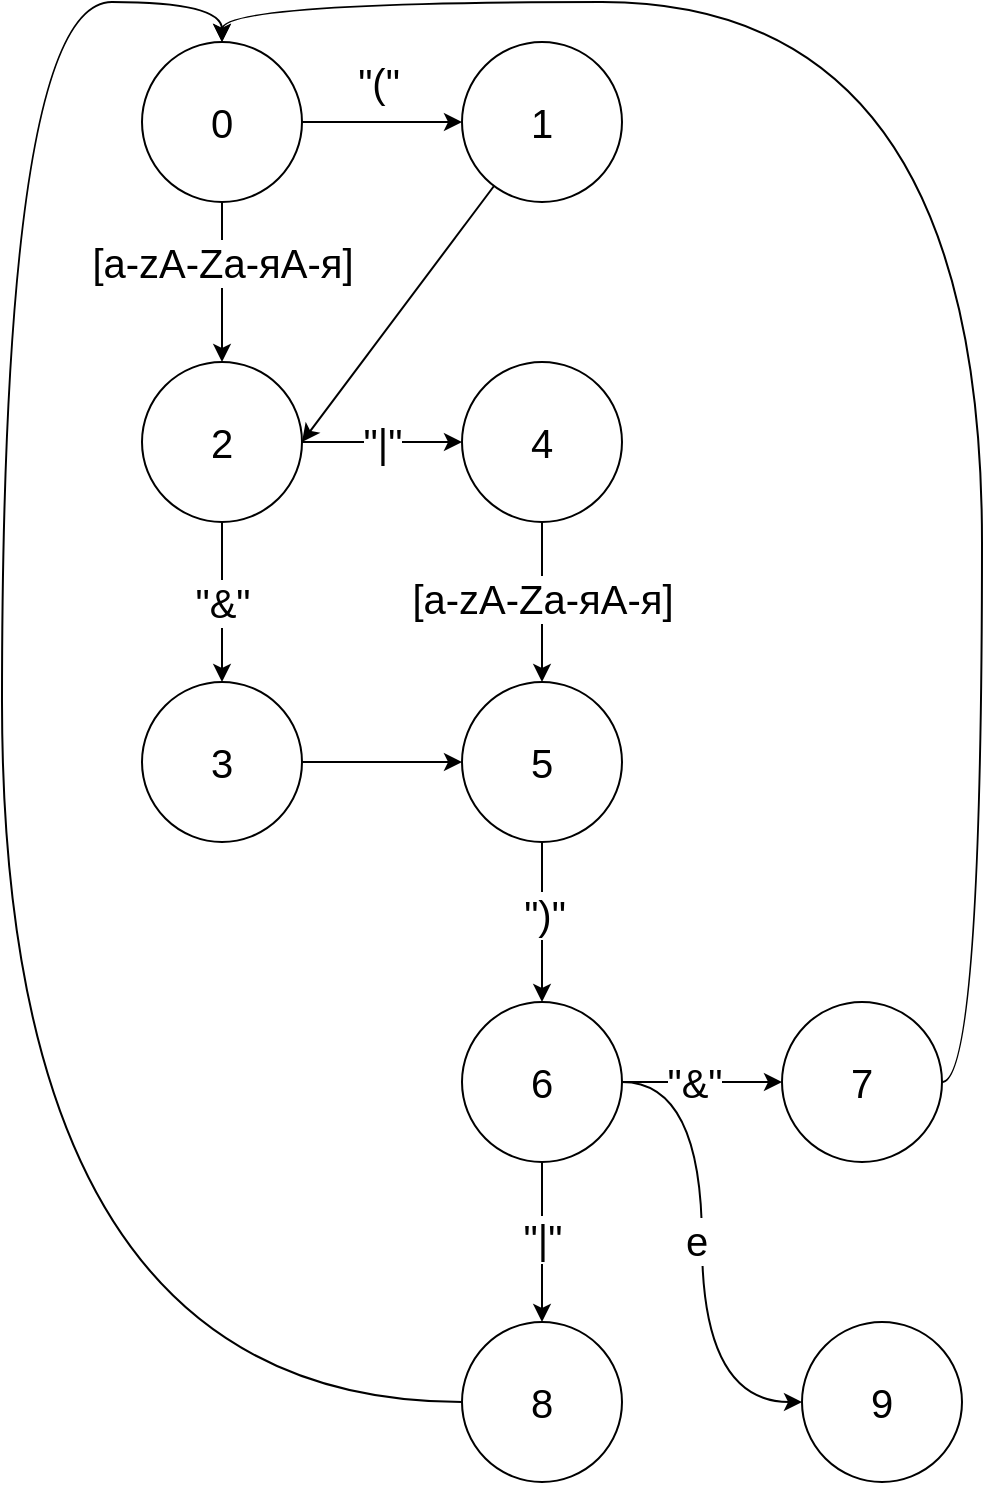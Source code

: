 <mxfile version="18.1.3" type="github">
  <diagram id="A6LIthpbxhNIBf95pqul" name="Page-1">
    <mxGraphModel dx="1554" dy="969" grid="1" gridSize="10" guides="1" tooltips="1" connect="1" arrows="1" fold="1" page="1" pageScale="1" pageWidth="827" pageHeight="1169" math="0" shadow="0">
      <root>
        <mxCell id="0" />
        <mxCell id="1" parent="0" />
        <mxCell id="_C51SMab4XghRrtfBPDF-3" value="" style="edgeStyle=orthogonalEdgeStyle;rounded=0;orthogonalLoop=1;jettySize=auto;html=1;fontSize=20;" edge="1" parent="1" source="_C51SMab4XghRrtfBPDF-1" target="_C51SMab4XghRrtfBPDF-2">
          <mxGeometry relative="1" as="geometry" />
        </mxCell>
        <mxCell id="_C51SMab4XghRrtfBPDF-4" value="&quot;(&quot;" style="edgeLabel;html=1;align=center;verticalAlign=middle;resizable=0;points=[];fontSize=20;" vertex="1" connectable="0" parent="_C51SMab4XghRrtfBPDF-3">
          <mxGeometry x="-0.05" y="4" relative="1" as="geometry">
            <mxPoint y="-16" as="offset" />
          </mxGeometry>
        </mxCell>
        <mxCell id="_C51SMab4XghRrtfBPDF-7" value="" style="edgeStyle=orthogonalEdgeStyle;rounded=0;orthogonalLoop=1;jettySize=auto;html=1;fontSize=20;" edge="1" parent="1" source="_C51SMab4XghRrtfBPDF-1" target="_C51SMab4XghRrtfBPDF-6">
          <mxGeometry relative="1" as="geometry" />
        </mxCell>
        <mxCell id="_C51SMab4XghRrtfBPDF-8" value="[a-zA-Zа-яА-я]" style="edgeLabel;html=1;align=center;verticalAlign=middle;resizable=0;points=[];fontSize=20;" vertex="1" connectable="0" parent="_C51SMab4XghRrtfBPDF-7">
          <mxGeometry x="-0.275" y="2" relative="1" as="geometry">
            <mxPoint x="-2" y="1" as="offset" />
          </mxGeometry>
        </mxCell>
        <mxCell id="_C51SMab4XghRrtfBPDF-1" value="0" style="ellipse;whiteSpace=wrap;html=1;aspect=fixed;fontSize=20;" vertex="1" parent="1">
          <mxGeometry x="120" y="250" width="80" height="80" as="geometry" />
        </mxCell>
        <mxCell id="_C51SMab4XghRrtfBPDF-11" style="rounded=0;orthogonalLoop=1;jettySize=auto;html=1;entryX=1;entryY=0.5;entryDx=0;entryDy=0;fontSize=20;" edge="1" parent="1" source="_C51SMab4XghRrtfBPDF-2" target="_C51SMab4XghRrtfBPDF-6">
          <mxGeometry relative="1" as="geometry" />
        </mxCell>
        <mxCell id="_C51SMab4XghRrtfBPDF-2" value="1" style="ellipse;whiteSpace=wrap;html=1;aspect=fixed;fontSize=20;" vertex="1" parent="1">
          <mxGeometry x="280" y="250" width="80" height="80" as="geometry" />
        </mxCell>
        <mxCell id="_C51SMab4XghRrtfBPDF-13" value="" style="edgeStyle=none;rounded=0;orthogonalLoop=1;jettySize=auto;html=1;fontSize=20;" edge="1" parent="1" source="_C51SMab4XghRrtfBPDF-6" target="_C51SMab4XghRrtfBPDF-12">
          <mxGeometry relative="1" as="geometry" />
        </mxCell>
        <mxCell id="_C51SMab4XghRrtfBPDF-14" value="&quot;&amp;amp;&quot;" style="edgeLabel;html=1;align=center;verticalAlign=middle;resizable=0;points=[];fontSize=20;" vertex="1" connectable="0" parent="_C51SMab4XghRrtfBPDF-13">
          <mxGeometry x="-0.075" y="4" relative="1" as="geometry">
            <mxPoint x="-4" y="3" as="offset" />
          </mxGeometry>
        </mxCell>
        <mxCell id="_C51SMab4XghRrtfBPDF-16" value="" style="edgeStyle=none;rounded=0;orthogonalLoop=1;jettySize=auto;html=1;fontSize=20;" edge="1" parent="1" source="_C51SMab4XghRrtfBPDF-6" target="_C51SMab4XghRrtfBPDF-15">
          <mxGeometry relative="1" as="geometry" />
        </mxCell>
        <mxCell id="_C51SMab4XghRrtfBPDF-17" value="&quot;|&quot;" style="edgeLabel;html=1;align=center;verticalAlign=middle;resizable=0;points=[];fontSize=20;" vertex="1" connectable="0" parent="_C51SMab4XghRrtfBPDF-16">
          <mxGeometry x="-0.075" y="-1" relative="1" as="geometry">
            <mxPoint x="3" y="-1" as="offset" />
          </mxGeometry>
        </mxCell>
        <mxCell id="_C51SMab4XghRrtfBPDF-6" value="2" style="ellipse;whiteSpace=wrap;html=1;aspect=fixed;fontSize=20;" vertex="1" parent="1">
          <mxGeometry x="120" y="410" width="80" height="80" as="geometry" />
        </mxCell>
        <mxCell id="_C51SMab4XghRrtfBPDF-30" style="edgeStyle=none;rounded=0;orthogonalLoop=1;jettySize=auto;html=1;fontSize=20;" edge="1" parent="1" source="_C51SMab4XghRrtfBPDF-12" target="_C51SMab4XghRrtfBPDF-22">
          <mxGeometry relative="1" as="geometry" />
        </mxCell>
        <mxCell id="_C51SMab4XghRrtfBPDF-12" value="3" style="ellipse;whiteSpace=wrap;html=1;aspect=fixed;fontSize=20;" vertex="1" parent="1">
          <mxGeometry x="120" y="570" width="80" height="80" as="geometry" />
        </mxCell>
        <mxCell id="_C51SMab4XghRrtfBPDF-23" value="" style="edgeStyle=none;rounded=0;orthogonalLoop=1;jettySize=auto;html=1;fontSize=20;" edge="1" parent="1" source="_C51SMab4XghRrtfBPDF-15" target="_C51SMab4XghRrtfBPDF-22">
          <mxGeometry relative="1" as="geometry" />
        </mxCell>
        <mxCell id="_C51SMab4XghRrtfBPDF-24" value="[a-zA-Zа-яА-я]" style="edgeLabel;html=1;align=center;verticalAlign=middle;resizable=0;points=[];fontSize=20;" vertex="1" connectable="0" parent="_C51SMab4XghRrtfBPDF-23">
          <mxGeometry x="-0.05" relative="1" as="geometry">
            <mxPoint as="offset" />
          </mxGeometry>
        </mxCell>
        <mxCell id="_C51SMab4XghRrtfBPDF-15" value="4" style="ellipse;whiteSpace=wrap;html=1;aspect=fixed;fontSize=20;" vertex="1" parent="1">
          <mxGeometry x="280" y="410" width="80" height="80" as="geometry" />
        </mxCell>
        <mxCell id="_C51SMab4XghRrtfBPDF-26" value="" style="edgeStyle=none;rounded=0;orthogonalLoop=1;jettySize=auto;html=1;fontSize=20;" edge="1" parent="1" source="_C51SMab4XghRrtfBPDF-22" target="_C51SMab4XghRrtfBPDF-25">
          <mxGeometry relative="1" as="geometry" />
        </mxCell>
        <mxCell id="_C51SMab4XghRrtfBPDF-29" value="&quot;)&quot;" style="edgeLabel;html=1;align=center;verticalAlign=middle;resizable=0;points=[];fontSize=20;" vertex="1" connectable="0" parent="_C51SMab4XghRrtfBPDF-26">
          <mxGeometry x="-0.1" y="1" relative="1" as="geometry">
            <mxPoint as="offset" />
          </mxGeometry>
        </mxCell>
        <mxCell id="_C51SMab4XghRrtfBPDF-22" value="5" style="ellipse;whiteSpace=wrap;html=1;aspect=fixed;fontSize=20;" vertex="1" parent="1">
          <mxGeometry x="280" y="570" width="80" height="80" as="geometry" />
        </mxCell>
        <mxCell id="_C51SMab4XghRrtfBPDF-33" value="" style="edgeStyle=orthogonalEdgeStyle;curved=1;rounded=0;orthogonalLoop=1;jettySize=auto;html=1;fontSize=20;" edge="1" parent="1" source="_C51SMab4XghRrtfBPDF-25" target="_C51SMab4XghRrtfBPDF-32">
          <mxGeometry relative="1" as="geometry" />
        </mxCell>
        <mxCell id="_C51SMab4XghRrtfBPDF-34" value="&quot;&amp;amp;&quot;" style="edgeLabel;html=1;align=center;verticalAlign=middle;resizable=0;points=[];fontSize=20;" vertex="1" connectable="0" parent="_C51SMab4XghRrtfBPDF-33">
          <mxGeometry x="-0.1" relative="1" as="geometry">
            <mxPoint as="offset" />
          </mxGeometry>
        </mxCell>
        <mxCell id="_C51SMab4XghRrtfBPDF-36" value="" style="edgeStyle=orthogonalEdgeStyle;curved=1;rounded=0;orthogonalLoop=1;jettySize=auto;html=1;fontSize=20;" edge="1" parent="1" source="_C51SMab4XghRrtfBPDF-25" target="_C51SMab4XghRrtfBPDF-35">
          <mxGeometry relative="1" as="geometry" />
        </mxCell>
        <mxCell id="_C51SMab4XghRrtfBPDF-37" value="&quot;|&quot;" style="edgeLabel;html=1;align=center;verticalAlign=middle;resizable=0;points=[];fontSize=20;" vertex="1" connectable="0" parent="_C51SMab4XghRrtfBPDF-36">
          <mxGeometry x="-0.05" y="1" relative="1" as="geometry">
            <mxPoint x="-1" as="offset" />
          </mxGeometry>
        </mxCell>
        <mxCell id="_C51SMab4XghRrtfBPDF-42" value="" style="edgeStyle=orthogonalEdgeStyle;curved=1;rounded=0;orthogonalLoop=1;jettySize=auto;html=1;fontSize=20;" edge="1" parent="1" source="_C51SMab4XghRrtfBPDF-25" target="_C51SMab4XghRrtfBPDF-41">
          <mxGeometry relative="1" as="geometry">
            <Array as="points">
              <mxPoint x="400" y="770" />
              <mxPoint x="400" y="930" />
            </Array>
          </mxGeometry>
        </mxCell>
        <mxCell id="_C51SMab4XghRrtfBPDF-43" value="e" style="edgeLabel;html=1;align=center;verticalAlign=middle;resizable=0;points=[];fontSize=20;" vertex="1" connectable="0" parent="_C51SMab4XghRrtfBPDF-42">
          <mxGeometry x="-0.048" y="-3" relative="1" as="geometry">
            <mxPoint as="offset" />
          </mxGeometry>
        </mxCell>
        <mxCell id="_C51SMab4XghRrtfBPDF-25" value="6" style="ellipse;whiteSpace=wrap;html=1;aspect=fixed;fontSize=20;" vertex="1" parent="1">
          <mxGeometry x="280" y="730" width="80" height="80" as="geometry" />
        </mxCell>
        <mxCell id="_C51SMab4XghRrtfBPDF-39" style="edgeStyle=orthogonalEdgeStyle;curved=1;rounded=0;orthogonalLoop=1;jettySize=auto;html=1;exitX=1;exitY=0.5;exitDx=0;exitDy=0;entryX=0.5;entryY=0;entryDx=0;entryDy=0;fontSize=20;" edge="1" parent="1" source="_C51SMab4XghRrtfBPDF-32" target="_C51SMab4XghRrtfBPDF-1">
          <mxGeometry relative="1" as="geometry" />
        </mxCell>
        <mxCell id="_C51SMab4XghRrtfBPDF-32" value="7" style="ellipse;whiteSpace=wrap;html=1;aspect=fixed;fontSize=20;" vertex="1" parent="1">
          <mxGeometry x="440" y="730" width="80" height="80" as="geometry" />
        </mxCell>
        <mxCell id="_C51SMab4XghRrtfBPDF-38" style="edgeStyle=orthogonalEdgeStyle;curved=1;rounded=0;orthogonalLoop=1;jettySize=auto;html=1;entryX=0.5;entryY=0;entryDx=0;entryDy=0;fontSize=20;" edge="1" parent="1" source="_C51SMab4XghRrtfBPDF-35" target="_C51SMab4XghRrtfBPDF-1">
          <mxGeometry relative="1" as="geometry">
            <Array as="points">
              <mxPoint x="50" y="930" />
              <mxPoint x="50" y="230" />
              <mxPoint x="160" y="230" />
            </Array>
          </mxGeometry>
        </mxCell>
        <mxCell id="_C51SMab4XghRrtfBPDF-35" value="8" style="ellipse;whiteSpace=wrap;html=1;aspect=fixed;fontSize=20;" vertex="1" parent="1">
          <mxGeometry x="280" y="890" width="80" height="80" as="geometry" />
        </mxCell>
        <mxCell id="_C51SMab4XghRrtfBPDF-41" value="9" style="ellipse;whiteSpace=wrap;html=1;aspect=fixed;fontSize=20;" vertex="1" parent="1">
          <mxGeometry x="450" y="890" width="80" height="80" as="geometry" />
        </mxCell>
      </root>
    </mxGraphModel>
  </diagram>
</mxfile>
